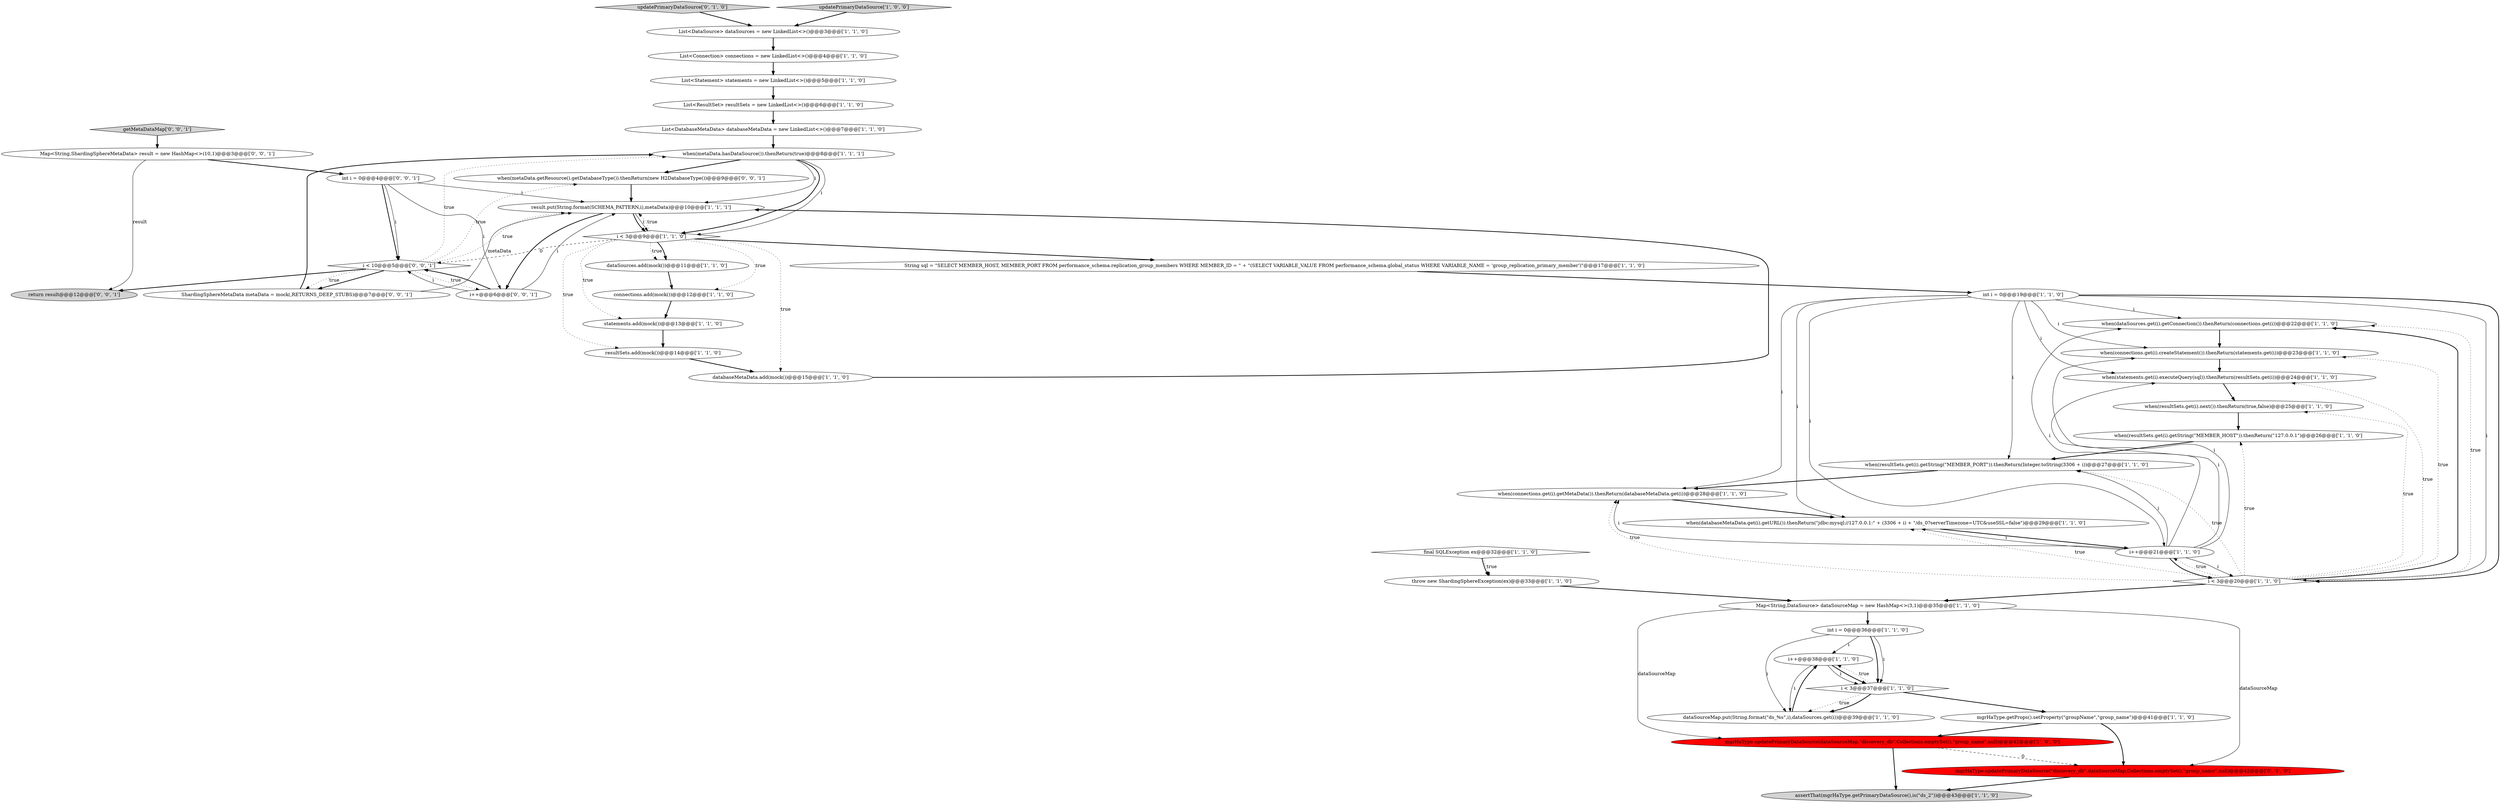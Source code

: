 digraph {
21 [style = filled, label = "List<DatabaseMetaData> databaseMetaData = new LinkedList<>()@@@7@@@['1', '1', '0']", fillcolor = white, shape = ellipse image = "AAA0AAABBB1BBB"];
12 [style = filled, label = "statements.add(mock())@@@13@@@['1', '1', '0']", fillcolor = white, shape = ellipse image = "AAA0AAABBB1BBB"];
8 [style = filled, label = "int i = 0@@@19@@@['1', '1', '0']", fillcolor = white, shape = ellipse image = "AAA0AAABBB1BBB"];
14 [style = filled, label = "when(dataSources.get(i).getConnection()).thenReturn(connections.get(i))@@@22@@@['1', '1', '0']", fillcolor = white, shape = ellipse image = "AAA0AAABBB1BBB"];
35 [style = filled, label = "databaseMetaData.add(mock())@@@15@@@['1', '1', '0']", fillcolor = white, shape = ellipse image = "AAA0AAABBB1BBB"];
7 [style = filled, label = "i++@@@38@@@['1', '1', '0']", fillcolor = white, shape = ellipse image = "AAA0AAABBB1BBB"];
1 [style = filled, label = "when(metaData.hasDataSource()).thenReturn(true)@@@8@@@['1', '1', '1']", fillcolor = white, shape = ellipse image = "AAA0AAABBB1BBB"];
43 [style = filled, label = "i < 10@@@5@@@['0', '0', '1']", fillcolor = white, shape = diamond image = "AAA0AAABBB3BBB"];
17 [style = filled, label = "List<DataSource> dataSources = new LinkedList<>()@@@3@@@['1', '1', '0']", fillcolor = white, shape = ellipse image = "AAA0AAABBB1BBB"];
24 [style = filled, label = "when(connections.get(i).getMetaData()).thenReturn(databaseMetaData.get(i))@@@28@@@['1', '1', '0']", fillcolor = white, shape = ellipse image = "AAA0AAABBB1BBB"];
44 [style = filled, label = "Map<String,ShardingSphereMetaData> result = new HashMap<>(10,1)@@@3@@@['0', '0', '1']", fillcolor = white, shape = ellipse image = "AAA0AAABBB3BBB"];
37 [style = filled, label = "updatePrimaryDataSource['0', '1', '0']", fillcolor = lightgray, shape = diamond image = "AAA0AAABBB2BBB"];
23 [style = filled, label = "mgrHaType.getProps().setProperty(\"groupName\",\"group_name\")@@@41@@@['1', '1', '0']", fillcolor = white, shape = ellipse image = "AAA0AAABBB1BBB"];
3 [style = filled, label = "i < 3@@@20@@@['1', '1', '0']", fillcolor = white, shape = diamond image = "AAA0AAABBB1BBB"];
15 [style = filled, label = "when(resultSets.get(i).getString(\"MEMBER_HOST\")).thenReturn(\"127.0.0.1\")@@@26@@@['1', '1', '0']", fillcolor = white, shape = ellipse image = "AAA0AAABBB1BBB"];
42 [style = filled, label = "return result@@@12@@@['0', '0', '1']", fillcolor = lightgray, shape = ellipse image = "AAA0AAABBB3BBB"];
2 [style = filled, label = "when(connections.get(i).createStatement()).thenReturn(statements.get(i))@@@23@@@['1', '1', '0']", fillcolor = white, shape = ellipse image = "AAA0AAABBB1BBB"];
9 [style = filled, label = "mgrHaType.updatePrimaryDataSource(dataSourceMap,\"discovery_db\",Collections.emptySet(),\"group_name\",null)@@@42@@@['1', '0', '0']", fillcolor = red, shape = ellipse image = "AAA1AAABBB1BBB"];
28 [style = filled, label = "when(resultSets.get(i).next()).thenReturn(true,false)@@@25@@@['1', '1', '0']", fillcolor = white, shape = ellipse image = "AAA0AAABBB1BBB"];
10 [style = filled, label = "Map<String,DataSource> dataSourceMap = new HashMap<>(3,1)@@@35@@@['1', '1', '0']", fillcolor = white, shape = ellipse image = "AAA0AAABBB1BBB"];
36 [style = filled, label = "mgrHaType.updatePrimaryDataSource(\"discovery_db\",dataSourceMap,Collections.emptySet(),\"group_name\",null)@@@42@@@['0', '1', '0']", fillcolor = red, shape = ellipse image = "AAA1AAABBB2BBB"];
45 [style = filled, label = "int i = 0@@@4@@@['0', '0', '1']", fillcolor = white, shape = ellipse image = "AAA0AAABBB3BBB"];
29 [style = filled, label = "resultSets.add(mock())@@@14@@@['1', '1', '0']", fillcolor = white, shape = ellipse image = "AAA0AAABBB1BBB"];
0 [style = filled, label = "List<Connection> connections = new LinkedList<>()@@@4@@@['1', '1', '0']", fillcolor = white, shape = ellipse image = "AAA0AAABBB1BBB"];
38 [style = filled, label = "getMetaDataMap['0', '0', '1']", fillcolor = lightgray, shape = diamond image = "AAA0AAABBB3BBB"];
41 [style = filled, label = "ShardingSphereMetaData metaData = mock(,RETURNS_DEEP_STUBS)@@@7@@@['0', '0', '1']", fillcolor = white, shape = ellipse image = "AAA0AAABBB3BBB"];
27 [style = filled, label = "i < 3@@@37@@@['1', '1', '0']", fillcolor = white, shape = diamond image = "AAA0AAABBB1BBB"];
5 [style = filled, label = "when(statements.get(i).executeQuery(sql)).thenReturn(resultSets.get(i))@@@24@@@['1', '1', '0']", fillcolor = white, shape = ellipse image = "AAA0AAABBB1BBB"];
39 [style = filled, label = "when(metaData.getResource().getDatabaseType()).thenReturn(new H2DatabaseType())@@@9@@@['0', '0', '1']", fillcolor = white, shape = ellipse image = "AAA0AAABBB3BBB"];
4 [style = filled, label = "i < 3@@@9@@@['1', '1', '0']", fillcolor = white, shape = diamond image = "AAA0AAABBB1BBB"];
32 [style = filled, label = "dataSourceMap.put(String.format(\"ds_%s\",i),dataSources.get(i))@@@39@@@['1', '1', '0']", fillcolor = white, shape = ellipse image = "AAA0AAABBB1BBB"];
30 [style = filled, label = "throw new ShardingSphereException(ex)@@@33@@@['1', '1', '0']", fillcolor = white, shape = ellipse image = "AAA0AAABBB1BBB"];
34 [style = filled, label = "assertThat(mgrHaType.getPrimaryDataSource(),is(\"ds_2\"))@@@43@@@['1', '1', '0']", fillcolor = lightgray, shape = ellipse image = "AAA0AAABBB1BBB"];
6 [style = filled, label = "final SQLException ex@@@32@@@['1', '1', '0']", fillcolor = white, shape = diamond image = "AAA0AAABBB1BBB"];
13 [style = filled, label = "int i = 0@@@36@@@['1', '1', '0']", fillcolor = white, shape = ellipse image = "AAA0AAABBB1BBB"];
33 [style = filled, label = "dataSources.add(mock())@@@11@@@['1', '1', '0']", fillcolor = white, shape = ellipse image = "AAA0AAABBB1BBB"];
19 [style = filled, label = "String sql = \"SELECT MEMBER_HOST, MEMBER_PORT FROM performance_schema.replication_group_members WHERE MEMBER_ID = \" + \"(SELECT VARIABLE_VALUE FROM performance_schema.global_status WHERE VARIABLE_NAME = 'group_replication_primary_member')\"@@@17@@@['1', '1', '0']", fillcolor = white, shape = ellipse image = "AAA0AAABBB1BBB"];
25 [style = filled, label = "i++@@@21@@@['1', '1', '0']", fillcolor = white, shape = ellipse image = "AAA0AAABBB1BBB"];
26 [style = filled, label = "when(resultSets.get(i).getString(\"MEMBER_PORT\")).thenReturn(Integer.toString(3306 + i))@@@27@@@['1', '1', '0']", fillcolor = white, shape = ellipse image = "AAA0AAABBB1BBB"];
31 [style = filled, label = "List<Statement> statements = new LinkedList<>()@@@5@@@['1', '1', '0']", fillcolor = white, shape = ellipse image = "AAA0AAABBB1BBB"];
18 [style = filled, label = "List<ResultSet> resultSets = new LinkedList<>()@@@6@@@['1', '1', '0']", fillcolor = white, shape = ellipse image = "AAA0AAABBB1BBB"];
11 [style = filled, label = "result.put(String.format(SCHEMA_PATTERN,i),metaData)@@@10@@@['1', '1', '1']", fillcolor = white, shape = ellipse image = "AAA0AAABBB1BBB"];
40 [style = filled, label = "i++@@@6@@@['0', '0', '1']", fillcolor = white, shape = ellipse image = "AAA0AAABBB3BBB"];
20 [style = filled, label = "when(databaseMetaData.get(i).getURL()).thenReturn(\"jdbc:mysql://127.0.0.1:\" + (3306 + i) + \"/ds_0?serverTimezone=UTC&useSSL=false\")@@@29@@@['1', '1', '0']", fillcolor = white, shape = ellipse image = "AAA0AAABBB1BBB"];
22 [style = filled, label = "updatePrimaryDataSource['1', '0', '0']", fillcolor = lightgray, shape = diamond image = "AAA0AAABBB1BBB"];
16 [style = filled, label = "connections.add(mock())@@@12@@@['1', '1', '0']", fillcolor = white, shape = ellipse image = "AAA0AAABBB1BBB"];
9->36 [style = dashed, label="0"];
8->26 [style = solid, label="i"];
27->32 [style = dotted, label="true"];
27->32 [style = bold, label=""];
25->2 [style = solid, label="i"];
38->44 [style = bold, label=""];
43->42 [style = bold, label=""];
8->20 [style = solid, label="i"];
45->43 [style = solid, label="i"];
5->28 [style = bold, label=""];
3->25 [style = dotted, label="true"];
8->24 [style = solid, label="i"];
4->33 [style = dotted, label="true"];
43->39 [style = dotted, label="true"];
45->43 [style = bold, label=""];
25->26 [style = solid, label="i"];
21->1 [style = bold, label=""];
23->36 [style = bold, label=""];
8->2 [style = solid, label="i"];
1->4 [style = bold, label=""];
33->16 [style = bold, label=""];
11->4 [style = solid, label="i"];
10->36 [style = solid, label="dataSourceMap"];
13->32 [style = solid, label="i"];
25->5 [style = solid, label="i"];
25->3 [style = bold, label=""];
4->19 [style = bold, label=""];
4->35 [style = dotted, label="true"];
3->26 [style = dotted, label="true"];
32->7 [style = bold, label=""];
43->11 [style = dotted, label="true"];
26->24 [style = bold, label=""];
20->25 [style = bold, label=""];
25->14 [style = solid, label="i"];
45->40 [style = solid, label="i"];
24->20 [style = bold, label=""];
8->25 [style = solid, label="i"];
3->10 [style = bold, label=""];
3->5 [style = dotted, label="true"];
12->29 [style = bold, label=""];
44->42 [style = solid, label="result"];
40->11 [style = solid, label="i"];
30->10 [style = bold, label=""];
7->27 [style = solid, label="i"];
22->17 [style = bold, label=""];
43->1 [style = dotted, label="true"];
29->35 [style = bold, label=""];
41->11 [style = solid, label="metaData"];
44->45 [style = bold, label=""];
10->9 [style = solid, label="dataSourceMap"];
0->31 [style = bold, label=""];
1->39 [style = bold, label=""];
45->11 [style = solid, label="i"];
25->20 [style = solid, label="i"];
11->4 [style = bold, label=""];
8->3 [style = bold, label=""];
13->7 [style = solid, label="i"];
4->11 [style = dotted, label="true"];
1->4 [style = solid, label="i"];
4->33 [style = bold, label=""];
3->14 [style = dotted, label="true"];
3->24 [style = dotted, label="true"];
4->29 [style = dotted, label="true"];
4->43 [style = dashed, label="0"];
13->27 [style = bold, label=""];
17->0 [style = bold, label=""];
10->13 [style = bold, label=""];
13->27 [style = solid, label="i"];
3->15 [style = dotted, label="true"];
1->11 [style = solid, label="i"];
43->40 [style = dotted, label="true"];
43->41 [style = bold, label=""];
14->2 [style = bold, label=""];
18->21 [style = bold, label=""];
40->43 [style = bold, label=""];
6->30 [style = bold, label=""];
4->12 [style = dotted, label="true"];
36->34 [style = bold, label=""];
2->5 [style = bold, label=""];
3->28 [style = dotted, label="true"];
6->30 [style = dotted, label="true"];
7->32 [style = solid, label="i"];
28->15 [style = bold, label=""];
8->3 [style = solid, label="i"];
40->43 [style = solid, label="i"];
3->14 [style = bold, label=""];
37->17 [style = bold, label=""];
31->18 [style = bold, label=""];
41->1 [style = bold, label=""];
39->11 [style = bold, label=""];
11->40 [style = bold, label=""];
19->8 [style = bold, label=""];
15->26 [style = bold, label=""];
27->7 [style = dotted, label="true"];
8->14 [style = solid, label="i"];
8->5 [style = solid, label="i"];
25->24 [style = solid, label="i"];
7->27 [style = bold, label=""];
43->41 [style = dotted, label="true"];
25->3 [style = solid, label="i"];
27->23 [style = bold, label=""];
4->16 [style = dotted, label="true"];
23->9 [style = bold, label=""];
16->12 [style = bold, label=""];
3->2 [style = dotted, label="true"];
3->20 [style = dotted, label="true"];
35->11 [style = bold, label=""];
9->34 [style = bold, label=""];
}
